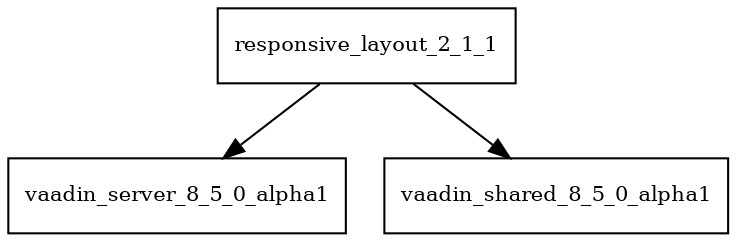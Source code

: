digraph responsive_layout_2_1_1_dependencies {
  node [shape = box, fontsize=10.0];
  responsive_layout_2_1_1 -> vaadin_server_8_5_0_alpha1;
  responsive_layout_2_1_1 -> vaadin_shared_8_5_0_alpha1;
}
